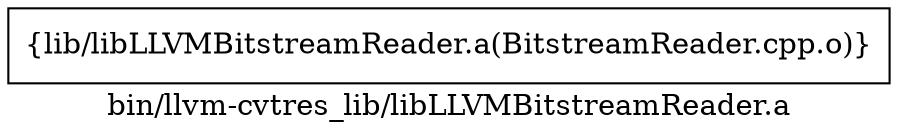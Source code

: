digraph "bin/llvm-cvtres_lib/libLLVMBitstreamReader.a" {
	label="bin/llvm-cvtres_lib/libLLVMBitstreamReader.a";
	rankdir=LR;

	Node0x5557162adf38 [shape=record,shape=box,group=0,label="{lib/libLLVMBitstreamReader.a(BitstreamReader.cpp.o)}"];
}
